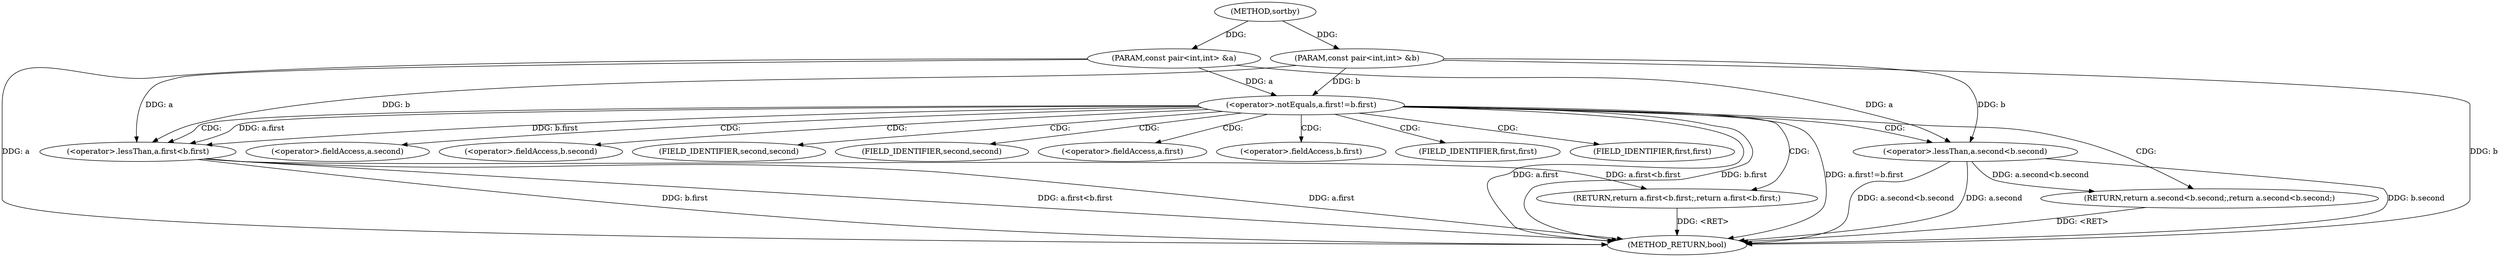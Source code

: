 digraph "sortby" {  
"1000247" [label = "(METHOD,sortby)" ]
"1000276" [label = "(METHOD_RETURN,bool)" ]
"1000248" [label = "(PARAM,const pair<int,int> &a)" ]
"1000249" [label = "(PARAM,const pair<int,int> &b)" ]
"1000268" [label = "(RETURN,return a.second<b.second;,return a.second<b.second;)" ]
"1000252" [label = "(<operator>.notEquals,a.first!=b.first)" ]
"1000269" [label = "(<operator>.lessThan,a.second<b.second)" ]
"1000260" [label = "(RETURN,return a.first<b.first;,return a.first<b.first;)" ]
"1000261" [label = "(<operator>.lessThan,a.first<b.first)" ]
"1000270" [label = "(<operator>.fieldAccess,a.second)" ]
"1000273" [label = "(<operator>.fieldAccess,b.second)" ]
"1000272" [label = "(FIELD_IDENTIFIER,second,second)" ]
"1000275" [label = "(FIELD_IDENTIFIER,second,second)" ]
"1000262" [label = "(<operator>.fieldAccess,a.first)" ]
"1000265" [label = "(<operator>.fieldAccess,b.first)" ]
"1000264" [label = "(FIELD_IDENTIFIER,first,first)" ]
"1000267" [label = "(FIELD_IDENTIFIER,first,first)" ]
  "1000248" -> "1000276"  [ label = "DDG: a"] 
  "1000249" -> "1000276"  [ label = "DDG: b"] 
  "1000252" -> "1000276"  [ label = "DDG: a.first"] 
  "1000252" -> "1000276"  [ label = "DDG: b.first"] 
  "1000252" -> "1000276"  [ label = "DDG: a.first!=b.first"] 
  "1000269" -> "1000276"  [ label = "DDG: a.second"] 
  "1000269" -> "1000276"  [ label = "DDG: b.second"] 
  "1000269" -> "1000276"  [ label = "DDG: a.second<b.second"] 
  "1000261" -> "1000276"  [ label = "DDG: a.first"] 
  "1000261" -> "1000276"  [ label = "DDG: b.first"] 
  "1000261" -> "1000276"  [ label = "DDG: a.first<b.first"] 
  "1000260" -> "1000276"  [ label = "DDG: <RET>"] 
  "1000268" -> "1000276"  [ label = "DDG: <RET>"] 
  "1000247" -> "1000248"  [ label = "DDG: "] 
  "1000247" -> "1000249"  [ label = "DDG: "] 
  "1000269" -> "1000268"  [ label = "DDG: a.second<b.second"] 
  "1000248" -> "1000252"  [ label = "DDG: a"] 
  "1000249" -> "1000252"  [ label = "DDG: b"] 
  "1000261" -> "1000260"  [ label = "DDG: a.first<b.first"] 
  "1000248" -> "1000269"  [ label = "DDG: a"] 
  "1000249" -> "1000269"  [ label = "DDG: b"] 
  "1000252" -> "1000261"  [ label = "DDG: a.first"] 
  "1000248" -> "1000261"  [ label = "DDG: a"] 
  "1000252" -> "1000261"  [ label = "DDG: b.first"] 
  "1000249" -> "1000261"  [ label = "DDG: b"] 
  "1000252" -> "1000262"  [ label = "CDG: "] 
  "1000252" -> "1000260"  [ label = "CDG: "] 
  "1000252" -> "1000272"  [ label = "CDG: "] 
  "1000252" -> "1000264"  [ label = "CDG: "] 
  "1000252" -> "1000273"  [ label = "CDG: "] 
  "1000252" -> "1000269"  [ label = "CDG: "] 
  "1000252" -> "1000261"  [ label = "CDG: "] 
  "1000252" -> "1000270"  [ label = "CDG: "] 
  "1000252" -> "1000267"  [ label = "CDG: "] 
  "1000252" -> "1000265"  [ label = "CDG: "] 
  "1000252" -> "1000268"  [ label = "CDG: "] 
  "1000252" -> "1000275"  [ label = "CDG: "] 
}
